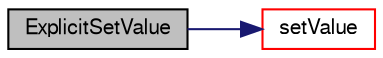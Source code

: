 digraph "ExplicitSetValue"
{
  bgcolor="transparent";
  edge [fontname="FreeSans",fontsize="10",labelfontname="FreeSans",labelfontsize="10"];
  node [fontname="FreeSans",fontsize="10",shape=record];
  rankdir="LR";
  Node0 [label="ExplicitSetValue",height=0.2,width=0.4,color="black", fillcolor="grey75", style="filled", fontcolor="black"];
  Node0 -> Node1 [color="midnightblue",fontsize="10",style="solid",fontname="FreeSans"];
  Node1 [label="setValue",height=0.2,width=0.4,color="red",URL="$a23438.html#aa05f35e3c9707ca2f49b315938ecb693",tooltip="Set value on field. "];
}
